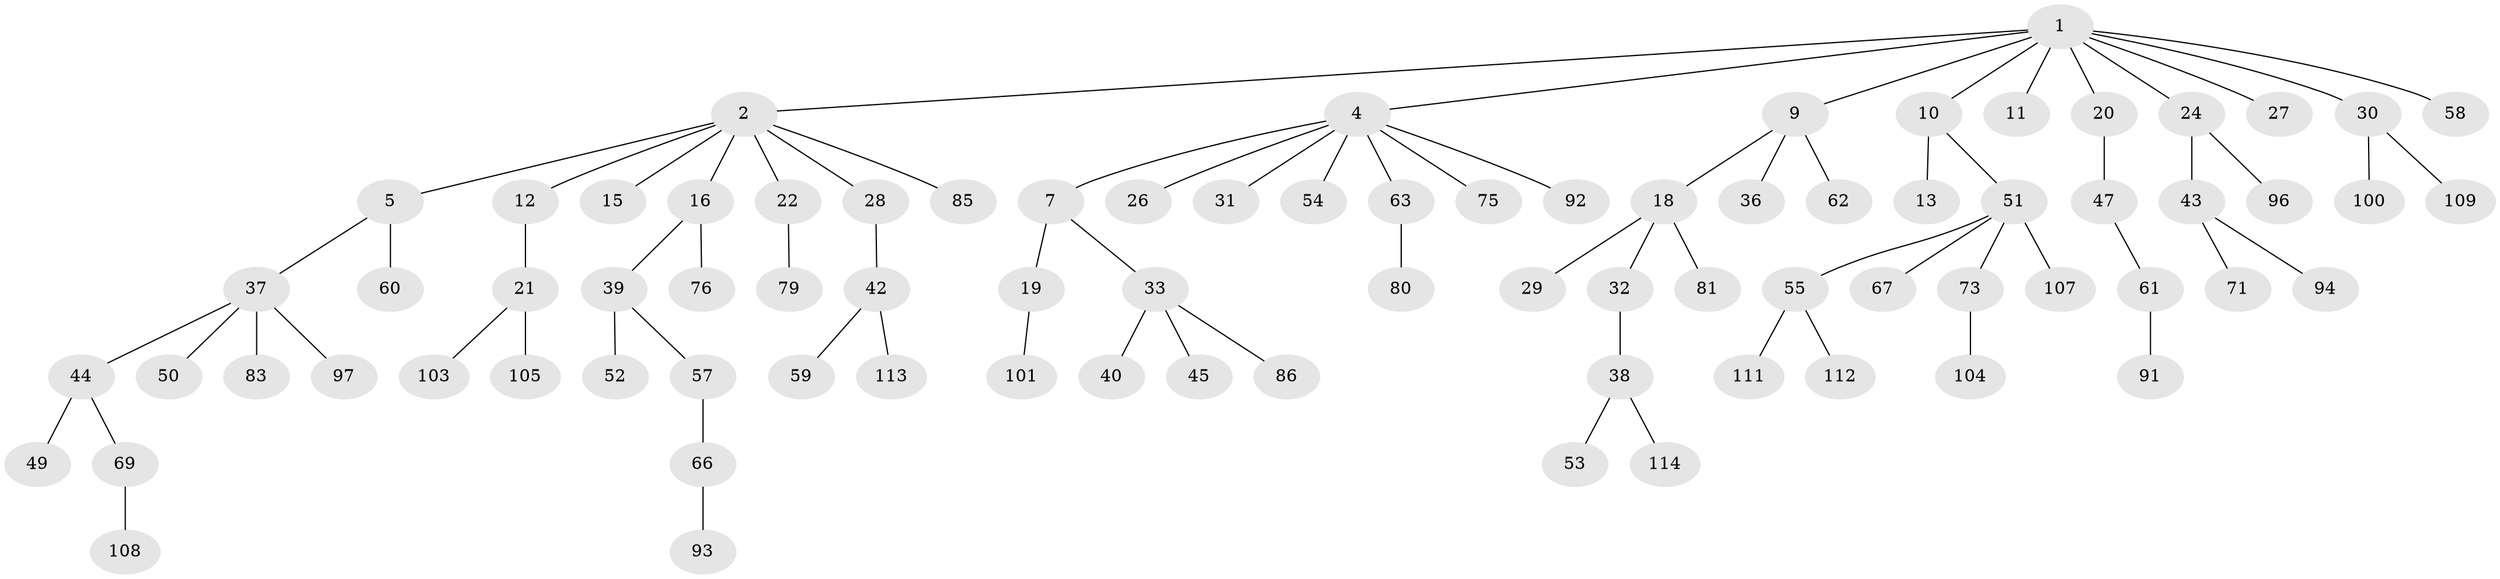 // Generated by graph-tools (version 1.1) at 2025/24/03/03/25 07:24:05]
// undirected, 81 vertices, 80 edges
graph export_dot {
graph [start="1"]
  node [color=gray90,style=filled];
  1 [super="+3"];
  2 [super="+8"];
  4 [super="+14"];
  5 [super="+6"];
  7 [super="+23"];
  9 [super="+46"];
  10;
  11;
  12;
  13 [super="+48"];
  15;
  16 [super="+17"];
  18 [super="+41"];
  19 [super="+35"];
  20;
  21 [super="+88"];
  22 [super="+25"];
  24;
  26;
  27;
  28;
  29 [super="+56"];
  30 [super="+90"];
  31 [super="+110"];
  32;
  33 [super="+34"];
  36 [super="+99"];
  37 [super="+77"];
  38 [super="+72"];
  39 [super="+68"];
  40 [super="+115"];
  42 [super="+87"];
  43 [super="+65"];
  44;
  45;
  47;
  49;
  50;
  51 [super="+64"];
  52;
  53 [super="+95"];
  54;
  55 [super="+82"];
  57 [super="+89"];
  58;
  59;
  60;
  61 [super="+102"];
  62;
  63;
  66;
  67;
  69 [super="+70"];
  71 [super="+78"];
  73 [super="+74"];
  75 [super="+84"];
  76;
  79;
  80;
  81;
  83;
  85;
  86;
  91 [super="+116"];
  92;
  93;
  94;
  96 [super="+98"];
  97;
  100;
  101 [super="+106"];
  103;
  104;
  105;
  107;
  108;
  109;
  111;
  112;
  113;
  114;
  1 -- 2;
  1 -- 9;
  1 -- 10;
  1 -- 20;
  1 -- 27;
  1 -- 4;
  1 -- 24;
  1 -- 58;
  1 -- 11;
  1 -- 30;
  2 -- 5;
  2 -- 12;
  2 -- 15;
  2 -- 16;
  2 -- 85;
  2 -- 28;
  2 -- 22;
  4 -- 7;
  4 -- 26;
  4 -- 31;
  4 -- 92;
  4 -- 75;
  4 -- 54;
  4 -- 63;
  5 -- 60;
  5 -- 37;
  7 -- 19;
  7 -- 33;
  9 -- 18;
  9 -- 36;
  9 -- 62;
  10 -- 13;
  10 -- 51;
  12 -- 21;
  16 -- 39;
  16 -- 76;
  18 -- 29;
  18 -- 32;
  18 -- 81;
  19 -- 101;
  20 -- 47;
  21 -- 103;
  21 -- 105;
  22 -- 79;
  24 -- 43;
  24 -- 96;
  28 -- 42;
  30 -- 100;
  30 -- 109;
  32 -- 38;
  33 -- 40;
  33 -- 86;
  33 -- 45;
  37 -- 44;
  37 -- 50;
  37 -- 83;
  37 -- 97;
  38 -- 53;
  38 -- 114;
  39 -- 52;
  39 -- 57;
  42 -- 59;
  42 -- 113;
  43 -- 94;
  43 -- 71;
  44 -- 49;
  44 -- 69;
  47 -- 61;
  51 -- 55;
  51 -- 73;
  51 -- 107;
  51 -- 67;
  55 -- 112;
  55 -- 111;
  57 -- 66;
  61 -- 91;
  63 -- 80;
  66 -- 93;
  69 -- 108;
  73 -- 104;
}
